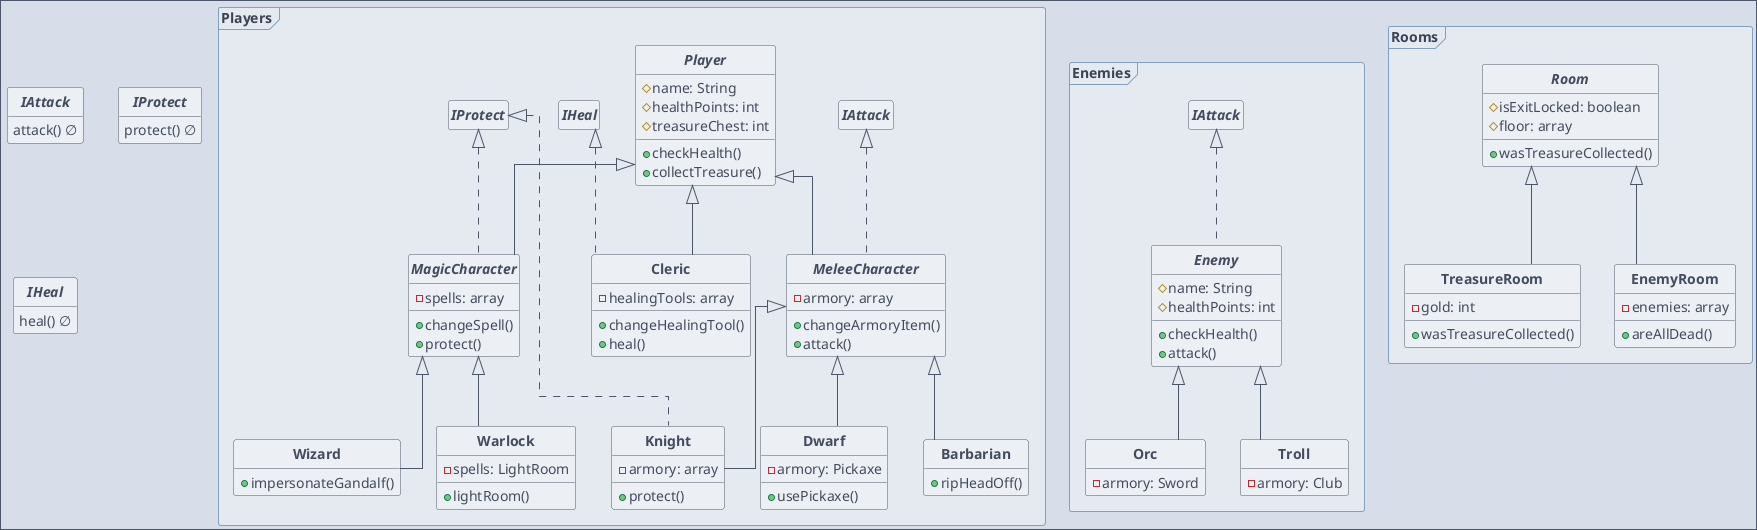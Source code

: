 @startuml

'''''''''''''
'  Styling  '
'''''''''''''

' Colors definition ==============================================
' Nord color palette https://www.nordtheme.com/docs/colors-and-palettes
' Polar Night
!$night0  = "#2E3440"
!$night1  = "#3B4252"
!$night2  = "#434C5E"
!$night3  = "#4C566A"
' Snow Storm
!$snow0   = "#D8DEE9"
!$snow1   = "#E5E9F0"
!$snow2   = "#ECEFF4"
' Frost
!$frost0  = "#8FBCBB"
!$frost1  = "#88C0D0"
!$frost2  = "#81A1C1"
!$frost3  = "#5E81AC"
' Aurora
!$aurora0 = "#BF616A"
!$aurora1 = "#D08770"
!$aurora2 = "#EBCB8B"
!$aurora3 = "#A3BE8C"
!$aurora4 = "#B48EAD"

' Theme configuration ===========================================
!if (%not(%variable_exists("$font")))
!$font = "Helvetica"
!endif

' Global skinparams =========================================
skinparam BackgroundColor $snow0
skinparam Shadowing false
skinparam lineType ortho
hide empty members
hide circle

skinparam Default {
  FontName $font
  FontColor $night1
}

skinparam Diagram {
  BorderColor $night3
}

skinparam Arrow {
  Color $night3
  FontColor $night3
  FontStyle Italic
}

skinparam Package {
  FontColor $aurora4
  BackgroundColor $snow1
  BorderColor $frost2
}

' Usecase ===============================================
skinparam Usecase {
  BackgroundColor $snow2
  BorderColor $night3
  FontColor $frost2
}

skinparam Actor {
  BackgroundColor $aurora3
  BorderColor $night3
  FontColor $aurora3
}

' Class ===============================================
skinparam CircledCharacter {
  FontName $font
  FontColor $night0
  FontSize 12
  Radius 8
}

skinparam Class {
  BackgroundColor $snow2
  BorderColor $night3
  FontColor $frost3
  FontStyle Bold
  hide circle

  Attribute {
    FontColor $night2
    ' IconSize 0
  }
}

' Activity ===========================================
skinparam Activity {
  BackgroundColor $night2
  FontColor $frost1
  BorderColor $night3
  BarColor $aurora2
  EndColor $aurora0
  StartColor $aurora3

  Diamond {
    BackgroundColor $aurora4
    BorderColor $night3
    FontColor $aurora4
  }
}

'''''''''''''
'  Players  '
'''''''''''''

package "Players" <<Frame>> {

abstract class Player {
  # name: String
  # healthPoints: int
  # treasureChest: int
  + checkHealth()
  + collectTreasure()
}

abstract class MeleeCharacter extends Player implements IAttack {
  - armory: array
  + changeArmoryItem()
  + attack()
}

abstract class MagicCharacter extends Player implements IProtect {
  - spells: array
  + changeSpell()
  + protect()
}

class Cleric extends Player implements IHeal {
  - healingTools: array
  + changeHealingTool()
  + heal()
}

class Barbarian extends MeleeCharacter {
  + ripHeadOff()
}

class Knight extends MeleeCharacter implements IProtect {
  - armory: array
  + protect()
}

class Dwarf extends MeleeCharacter {
  - armory: Pickaxe
  + usePickaxe()
}

class Warlock extends MagicCharacter {
  - spells: LightRoom
  + lightRoom()
}

class Wizard extends MagicCharacter {
  + impersonateGandalf()
}

}

'''''''''''''
'  Enemies  '
'''''''''''''

package "Enemies" <<Frame>> {
abstract class Enemy implements IAttack {
  # name: String
  # healthPoints: int
  + checkHealth()
  + attack()
}

class Orc extends Enemy {
  - armory: Sword
}

class Troll extends Enemy {
  - armory: Club
}

}

'''''''''''''
'   Rooms   '
'''''''''''''

package "Rooms" <<Frame>> {
abstract class Room {
  # isExitLocked: boolean
  # floor: array
  + wasTreasureCollected()
}

class TreasureRoom extends Room{
  - gold: int
  + wasTreasureCollected()
}

class EnemyRoom extends Room {
  - enemies: array
  + areAllDead()
}

}

''''''''''''''''
'  Interfaces  '
''''''''''''''''

interface IAttack {
  attack() ∅
}

interface IProtect {
  protect() ∅
}

interface IHeal {
  heal() ∅
}

@enduml

